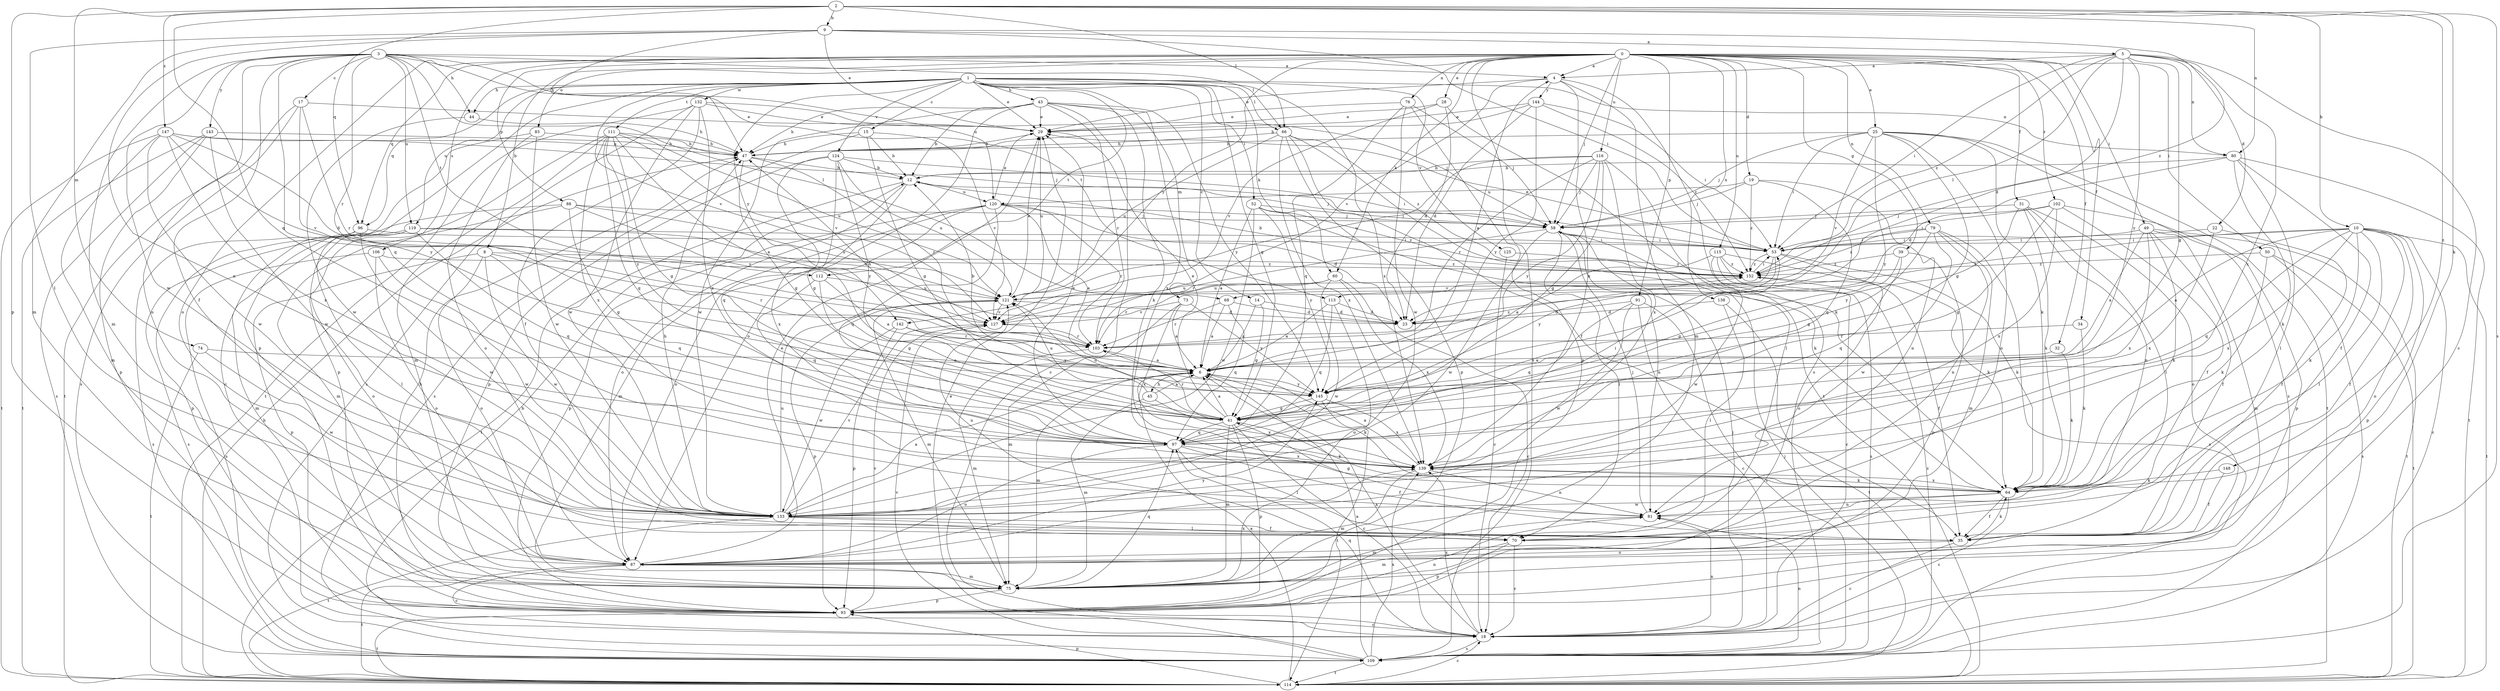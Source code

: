 strict digraph  {
0;
1;
2;
3;
4;
5;
6;
8;
9;
10;
12;
14;
15;
17;
18;
19;
22;
23;
25;
28;
29;
31;
32;
34;
35;
39;
41;
43;
44;
45;
47;
49;
50;
52;
53;
58;
60;
64;
66;
68;
70;
73;
74;
75;
76;
79;
80;
81;
83;
87;
88;
91;
93;
96;
97;
102;
103;
106;
109;
111;
112;
113;
114;
115;
116;
119;
120;
121;
124;
125;
127;
132;
133;
138;
139;
142;
143;
144;
145;
147;
148;
152;
0 -> 4  [label=a];
0 -> 8  [label=b];
0 -> 19  [label=d];
0 -> 25  [label=e];
0 -> 28  [label=e];
0 -> 31  [label=f];
0 -> 32  [label=f];
0 -> 34  [label=f];
0 -> 39  [label=g];
0 -> 49  [label=i];
0 -> 50  [label=i];
0 -> 58  [label=j];
0 -> 60  [label=k];
0 -> 76  [label=n];
0 -> 79  [label=n];
0 -> 83  [label=o];
0 -> 87  [label=o];
0 -> 88  [label=p];
0 -> 91  [label=p];
0 -> 96  [label=q];
0 -> 102  [label=r];
0 -> 106  [label=s];
0 -> 109  [label=s];
0 -> 115  [label=u];
0 -> 116  [label=u];
0 -> 138  [label=x];
0 -> 142  [label=y];
1 -> 14  [label=c];
1 -> 15  [label=c];
1 -> 29  [label=e];
1 -> 41  [label=g];
1 -> 43  [label=h];
1 -> 44  [label=h];
1 -> 52  [label=i];
1 -> 60  [label=k];
1 -> 66  [label=l];
1 -> 73  [label=m];
1 -> 80  [label=n];
1 -> 93  [label=p];
1 -> 96  [label=q];
1 -> 111  [label=t];
1 -> 112  [label=t];
1 -> 119  [label=u];
1 -> 124  [label=v];
1 -> 125  [label=v];
1 -> 127  [label=v];
1 -> 132  [label=w];
1 -> 139  [label=x];
1 -> 142  [label=y];
2 -> 9  [label=b];
2 -> 10  [label=b];
2 -> 64  [label=k];
2 -> 66  [label=l];
2 -> 74  [label=m];
2 -> 80  [label=n];
2 -> 93  [label=p];
2 -> 96  [label=q];
2 -> 97  [label=q];
2 -> 109  [label=s];
2 -> 147  [label=z];
2 -> 148  [label=z];
3 -> 4  [label=a];
3 -> 17  [label=c];
3 -> 35  [label=f];
3 -> 44  [label=h];
3 -> 66  [label=l];
3 -> 68  [label=l];
3 -> 75  [label=m];
3 -> 87  [label=o];
3 -> 97  [label=q];
3 -> 103  [label=r];
3 -> 112  [label=t];
3 -> 113  [label=t];
3 -> 119  [label=u];
3 -> 120  [label=u];
3 -> 133  [label=w];
3 -> 143  [label=y];
4 -> 29  [label=e];
4 -> 75  [label=m];
4 -> 109  [label=s];
4 -> 127  [label=v];
4 -> 139  [label=x];
4 -> 144  [label=y];
5 -> 4  [label=a];
5 -> 18  [label=c];
5 -> 22  [label=d];
5 -> 23  [label=d];
5 -> 41  [label=g];
5 -> 53  [label=i];
5 -> 68  [label=l];
5 -> 80  [label=n];
5 -> 139  [label=x];
5 -> 145  [label=y];
5 -> 152  [label=z];
6 -> 4  [label=a];
6 -> 12  [label=b];
6 -> 45  [label=h];
6 -> 47  [label=h];
6 -> 64  [label=k];
6 -> 75  [label=m];
6 -> 145  [label=y];
8 -> 87  [label=o];
8 -> 93  [label=p];
8 -> 97  [label=q];
8 -> 103  [label=r];
8 -> 133  [label=w];
8 -> 152  [label=z];
9 -> 5  [label=a];
9 -> 29  [label=e];
9 -> 47  [label=h];
9 -> 53  [label=i];
9 -> 70  [label=l];
9 -> 75  [label=m];
9 -> 81  [label=n];
9 -> 152  [label=z];
10 -> 6  [label=a];
10 -> 18  [label=c];
10 -> 35  [label=f];
10 -> 53  [label=i];
10 -> 64  [label=k];
10 -> 70  [label=l];
10 -> 87  [label=o];
10 -> 93  [label=p];
10 -> 97  [label=q];
10 -> 113  [label=t];
10 -> 114  [label=t];
10 -> 139  [label=x];
12 -> 58  [label=j];
12 -> 87  [label=o];
12 -> 114  [label=t];
12 -> 120  [label=u];
12 -> 139  [label=x];
14 -> 6  [label=a];
14 -> 23  [label=d];
14 -> 41  [label=g];
15 -> 12  [label=b];
15 -> 41  [label=g];
15 -> 47  [label=h];
15 -> 109  [label=s];
15 -> 127  [label=v];
17 -> 29  [label=e];
17 -> 103  [label=r];
17 -> 109  [label=s];
17 -> 114  [label=t];
17 -> 145  [label=y];
18 -> 6  [label=a];
18 -> 12  [label=b];
18 -> 58  [label=j];
18 -> 81  [label=n];
18 -> 97  [label=q];
18 -> 109  [label=s];
18 -> 139  [label=x];
19 -> 58  [label=j];
19 -> 81  [label=n];
19 -> 97  [label=q];
19 -> 120  [label=u];
19 -> 152  [label=z];
22 -> 35  [label=f];
22 -> 53  [label=i];
22 -> 139  [label=x];
25 -> 41  [label=g];
25 -> 47  [label=h];
25 -> 53  [label=i];
25 -> 58  [label=j];
25 -> 64  [label=k];
25 -> 87  [label=o];
25 -> 109  [label=s];
25 -> 114  [label=t];
25 -> 127  [label=v];
25 -> 145  [label=y];
28 -> 23  [label=d];
28 -> 29  [label=e];
28 -> 114  [label=t];
28 -> 127  [label=v];
29 -> 47  [label=h];
29 -> 121  [label=u];
31 -> 58  [label=j];
31 -> 64  [label=k];
31 -> 70  [label=l];
31 -> 81  [label=n];
31 -> 87  [label=o];
31 -> 145  [label=y];
32 -> 6  [label=a];
32 -> 64  [label=k];
34 -> 64  [label=k];
34 -> 103  [label=r];
35 -> 18  [label=c];
35 -> 64  [label=k];
35 -> 87  [label=o];
35 -> 121  [label=u];
39 -> 41  [label=g];
39 -> 93  [label=p];
39 -> 97  [label=q];
39 -> 152  [label=z];
41 -> 6  [label=a];
41 -> 18  [label=c];
41 -> 29  [label=e];
41 -> 64  [label=k];
41 -> 75  [label=m];
41 -> 93  [label=p];
41 -> 97  [label=q];
41 -> 103  [label=r];
41 -> 121  [label=u];
43 -> 12  [label=b];
43 -> 18  [label=c];
43 -> 29  [label=e];
43 -> 47  [label=h];
43 -> 64  [label=k];
43 -> 87  [label=o];
43 -> 103  [label=r];
43 -> 133  [label=w];
43 -> 139  [label=x];
43 -> 145  [label=y];
44 -> 47  [label=h];
44 -> 133  [label=w];
45 -> 6  [label=a];
45 -> 75  [label=m];
45 -> 121  [label=u];
45 -> 139  [label=x];
47 -> 12  [label=b];
47 -> 41  [label=g];
47 -> 103  [label=r];
49 -> 6  [label=a];
49 -> 35  [label=f];
49 -> 53  [label=i];
49 -> 64  [label=k];
49 -> 75  [label=m];
49 -> 114  [label=t];
49 -> 139  [label=x];
50 -> 64  [label=k];
50 -> 109  [label=s];
50 -> 114  [label=t];
50 -> 152  [label=z];
52 -> 6  [label=a];
52 -> 58  [label=j];
52 -> 64  [label=k];
52 -> 133  [label=w];
52 -> 145  [label=y];
52 -> 152  [label=z];
53 -> 29  [label=e];
53 -> 64  [label=k];
53 -> 87  [label=o];
53 -> 127  [label=v];
53 -> 145  [label=y];
53 -> 152  [label=z];
58 -> 53  [label=i];
58 -> 70  [label=l];
58 -> 81  [label=n];
58 -> 103  [label=r];
58 -> 133  [label=w];
60 -> 18  [label=c];
60 -> 103  [label=r];
60 -> 121  [label=u];
60 -> 133  [label=w];
60 -> 139  [label=x];
64 -> 18  [label=c];
64 -> 35  [label=f];
64 -> 81  [label=n];
64 -> 133  [label=w];
64 -> 139  [label=x];
66 -> 35  [label=f];
66 -> 47  [label=h];
66 -> 64  [label=k];
66 -> 93  [label=p];
66 -> 121  [label=u];
66 -> 139  [label=x];
66 -> 152  [label=z];
68 -> 6  [label=a];
68 -> 23  [label=d];
68 -> 97  [label=q];
68 -> 103  [label=r];
70 -> 18  [label=c];
70 -> 75  [label=m];
70 -> 93  [label=p];
73 -> 6  [label=a];
73 -> 75  [label=m];
73 -> 127  [label=v];
73 -> 139  [label=x];
73 -> 145  [label=y];
74 -> 6  [label=a];
74 -> 114  [label=t];
74 -> 133  [label=w];
75 -> 93  [label=p];
75 -> 97  [label=q];
75 -> 139  [label=x];
76 -> 29  [label=e];
76 -> 58  [label=j];
76 -> 93  [label=p];
76 -> 97  [label=q];
76 -> 133  [label=w];
79 -> 41  [label=g];
79 -> 53  [label=i];
79 -> 75  [label=m];
79 -> 81  [label=n];
79 -> 109  [label=s];
79 -> 133  [label=w];
79 -> 152  [label=z];
80 -> 12  [label=b];
80 -> 23  [label=d];
80 -> 35  [label=f];
80 -> 64  [label=k];
80 -> 70  [label=l];
80 -> 114  [label=t];
81 -> 41  [label=g];
81 -> 58  [label=j];
81 -> 75  [label=m];
83 -> 18  [label=c];
83 -> 47  [label=h];
83 -> 87  [label=o];
83 -> 133  [label=w];
87 -> 18  [label=c];
87 -> 29  [label=e];
87 -> 75  [label=m];
87 -> 114  [label=t];
87 -> 145  [label=y];
88 -> 41  [label=g];
88 -> 58  [label=j];
88 -> 75  [label=m];
88 -> 93  [label=p];
88 -> 121  [label=u];
88 -> 127  [label=v];
91 -> 18  [label=c];
91 -> 23  [label=d];
91 -> 97  [label=q];
91 -> 109  [label=s];
91 -> 133  [label=w];
93 -> 18  [label=c];
93 -> 47  [label=h];
93 -> 81  [label=n];
93 -> 114  [label=t];
93 -> 127  [label=v];
96 -> 53  [label=i];
96 -> 70  [label=l];
96 -> 109  [label=s];
96 -> 133  [label=w];
97 -> 29  [label=e];
97 -> 35  [label=f];
97 -> 53  [label=i];
97 -> 70  [label=l];
97 -> 87  [label=o];
97 -> 139  [label=x];
102 -> 35  [label=f];
102 -> 41  [label=g];
102 -> 53  [label=i];
102 -> 58  [label=j];
102 -> 93  [label=p];
102 -> 139  [label=x];
103 -> 6  [label=a];
103 -> 75  [label=m];
103 -> 152  [label=z];
106 -> 87  [label=o];
106 -> 109  [label=s];
106 -> 133  [label=w];
106 -> 152  [label=z];
109 -> 6  [label=a];
109 -> 29  [label=e];
109 -> 81  [label=n];
109 -> 114  [label=t];
109 -> 127  [label=v];
109 -> 139  [label=x];
109 -> 152  [label=z];
111 -> 6  [label=a];
111 -> 41  [label=g];
111 -> 47  [label=h];
111 -> 75  [label=m];
111 -> 93  [label=p];
111 -> 97  [label=q];
111 -> 121  [label=u];
111 -> 127  [label=v];
111 -> 139  [label=x];
111 -> 145  [label=y];
112 -> 6  [label=a];
112 -> 41  [label=g];
112 -> 97  [label=q];
112 -> 121  [label=u];
113 -> 6  [label=a];
113 -> 23  [label=d];
113 -> 87  [label=o];
113 -> 97  [label=q];
114 -> 6  [label=a];
114 -> 18  [label=c];
114 -> 47  [label=h];
114 -> 58  [label=j];
114 -> 93  [label=p];
115 -> 6  [label=a];
115 -> 18  [label=c];
115 -> 64  [label=k];
115 -> 109  [label=s];
115 -> 133  [label=w];
115 -> 152  [label=z];
116 -> 12  [label=b];
116 -> 41  [label=g];
116 -> 58  [label=j];
116 -> 70  [label=l];
116 -> 103  [label=r];
116 -> 121  [label=u];
116 -> 139  [label=x];
116 -> 145  [label=y];
119 -> 53  [label=i];
119 -> 75  [label=m];
119 -> 87  [label=o];
119 -> 97  [label=q];
119 -> 109  [label=s];
119 -> 121  [label=u];
120 -> 6  [label=a];
120 -> 23  [label=d];
120 -> 29  [label=e];
120 -> 58  [label=j];
120 -> 75  [label=m];
120 -> 87  [label=o];
120 -> 93  [label=p];
120 -> 97  [label=q];
120 -> 103  [label=r];
121 -> 23  [label=d];
121 -> 29  [label=e];
121 -> 75  [label=m];
121 -> 93  [label=p];
121 -> 127  [label=v];
124 -> 12  [label=b];
124 -> 41  [label=g];
124 -> 53  [label=i];
124 -> 93  [label=p];
124 -> 97  [label=q];
124 -> 121  [label=u];
124 -> 145  [label=y];
125 -> 18  [label=c];
125 -> 152  [label=z];
127 -> 103  [label=r];
132 -> 29  [label=e];
132 -> 35  [label=f];
132 -> 58  [label=j];
132 -> 109  [label=s];
132 -> 114  [label=t];
132 -> 133  [label=w];
132 -> 139  [label=x];
133 -> 6  [label=a];
133 -> 35  [label=f];
133 -> 47  [label=h];
133 -> 70  [label=l];
133 -> 114  [label=t];
133 -> 121  [label=u];
133 -> 127  [label=v];
138 -> 23  [label=d];
138 -> 70  [label=l];
138 -> 114  [label=t];
139 -> 6  [label=a];
139 -> 64  [label=k];
139 -> 75  [label=m];
139 -> 81  [label=n];
142 -> 93  [label=p];
142 -> 103  [label=r];
142 -> 133  [label=w];
142 -> 145  [label=y];
143 -> 47  [label=h];
143 -> 93  [label=p];
143 -> 109  [label=s];
143 -> 114  [label=t];
143 -> 133  [label=w];
144 -> 23  [label=d];
144 -> 29  [label=e];
144 -> 47  [label=h];
144 -> 53  [label=i];
144 -> 145  [label=y];
144 -> 152  [label=z];
145 -> 41  [label=g];
145 -> 114  [label=t];
145 -> 139  [label=x];
147 -> 23  [label=d];
147 -> 47  [label=h];
147 -> 58  [label=j];
147 -> 75  [label=m];
147 -> 114  [label=t];
147 -> 127  [label=v];
147 -> 133  [label=w];
147 -> 139  [label=x];
148 -> 35  [label=f];
148 -> 64  [label=k];
152 -> 12  [label=b];
152 -> 35  [label=f];
152 -> 53  [label=i];
152 -> 121  [label=u];
}
